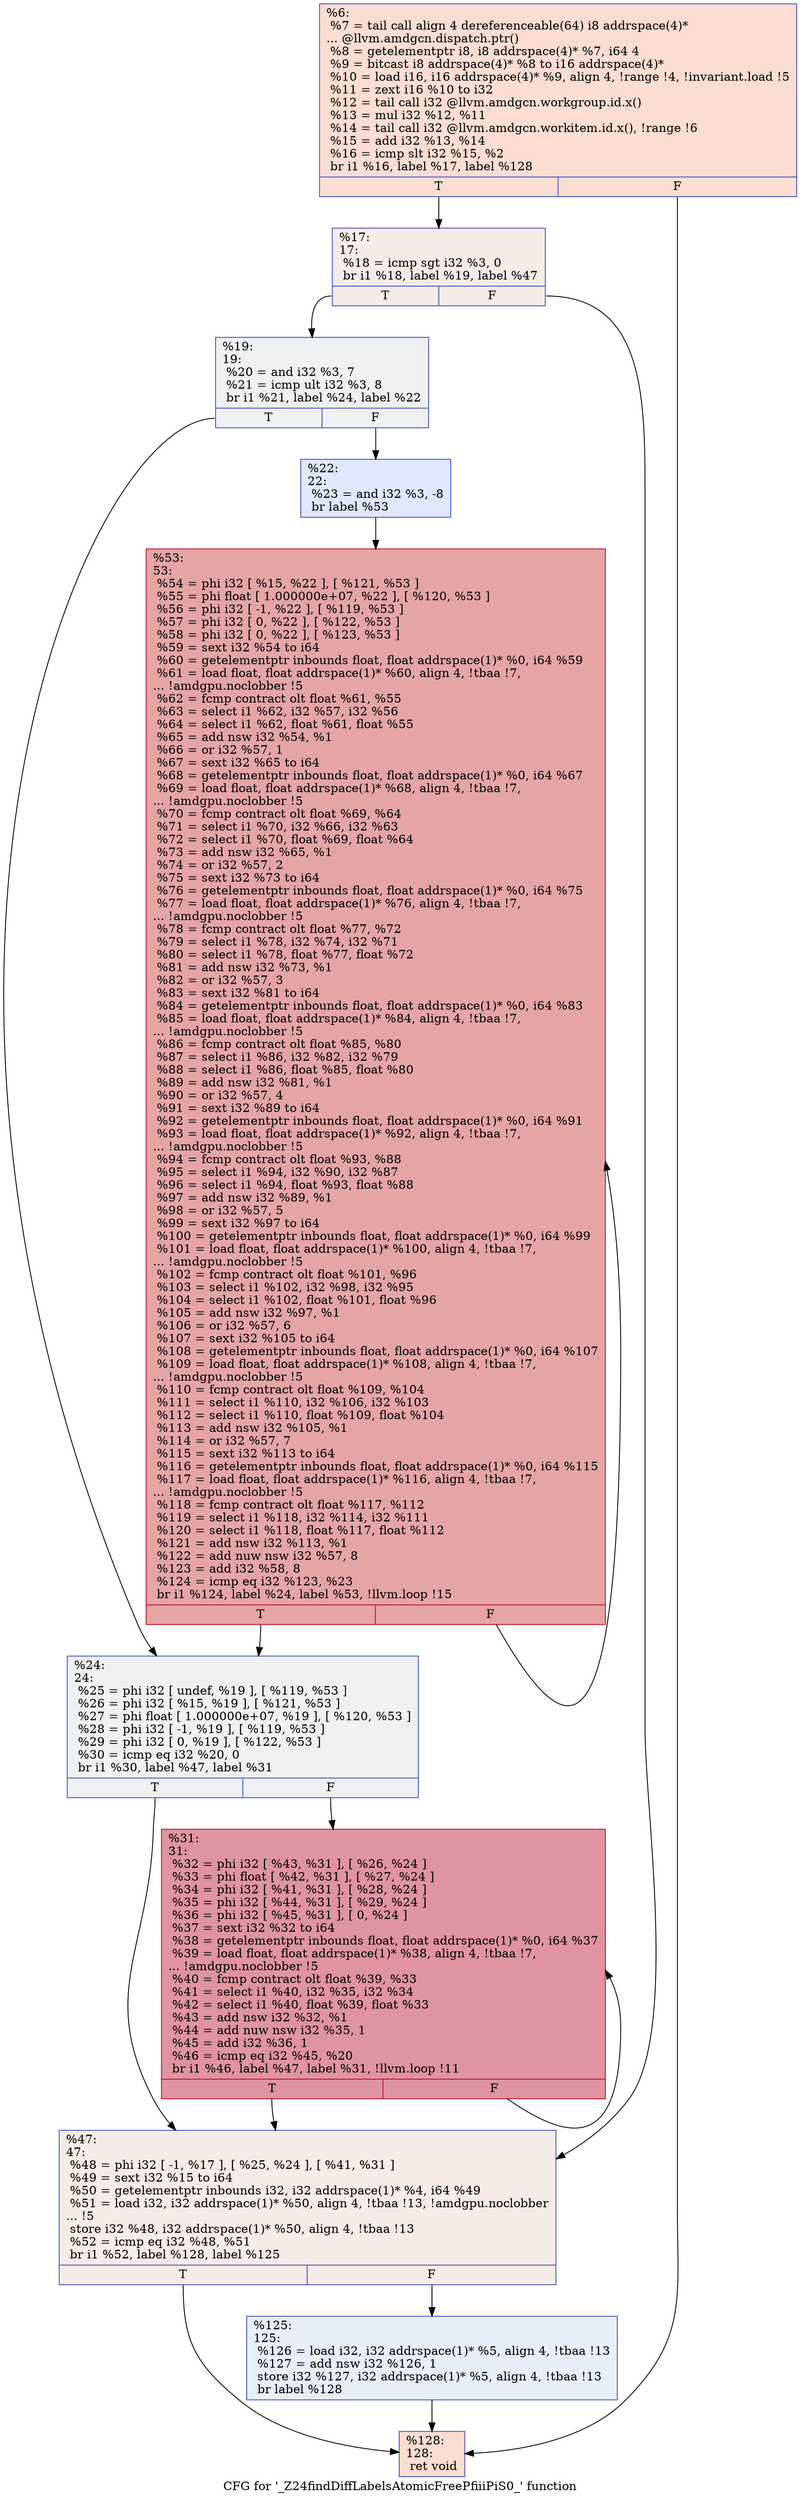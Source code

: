 digraph "CFG for '_Z24findDiffLabelsAtomicFreePfiiiPiS0_' function" {
	label="CFG for '_Z24findDiffLabelsAtomicFreePfiiiPiS0_' function";

	Node0x45aa550 [shape=record,color="#3d50c3ff", style=filled, fillcolor="#f7b39670",label="{%6:\l  %7 = tail call align 4 dereferenceable(64) i8 addrspace(4)*\l... @llvm.amdgcn.dispatch.ptr()\l  %8 = getelementptr i8, i8 addrspace(4)* %7, i64 4\l  %9 = bitcast i8 addrspace(4)* %8 to i16 addrspace(4)*\l  %10 = load i16, i16 addrspace(4)* %9, align 4, !range !4, !invariant.load !5\l  %11 = zext i16 %10 to i32\l  %12 = tail call i32 @llvm.amdgcn.workgroup.id.x()\l  %13 = mul i32 %12, %11\l  %14 = tail call i32 @llvm.amdgcn.workitem.id.x(), !range !6\l  %15 = add i32 %13, %14\l  %16 = icmp slt i32 %15, %2\l  br i1 %16, label %17, label %128\l|{<s0>T|<s1>F}}"];
	Node0x45aa550:s0 -> Node0x45aae70;
	Node0x45aa550:s1 -> Node0x45ac560;
	Node0x45aae70 [shape=record,color="#3d50c3ff", style=filled, fillcolor="#ead5c970",label="{%17:\l17:                                               \l  %18 = icmp sgt i32 %3, 0\l  br i1 %18, label %19, label %47\l|{<s0>T|<s1>F}}"];
	Node0x45aae70:s0 -> Node0x45ac730;
	Node0x45aae70:s1 -> Node0x45ac780;
	Node0x45ac730 [shape=record,color="#3d50c3ff", style=filled, fillcolor="#d9dce170",label="{%19:\l19:                                               \l  %20 = and i32 %3, 7\l  %21 = icmp ult i32 %3, 8\l  br i1 %21, label %24, label %22\l|{<s0>T|<s1>F}}"];
	Node0x45ac730:s0 -> Node0x45aca40;
	Node0x45ac730:s1 -> Node0x45aca90;
	Node0x45aca90 [shape=record,color="#3d50c3ff", style=filled, fillcolor="#b5cdfa70",label="{%22:\l22:                                               \l  %23 = and i32 %3, -8\l  br label %53\l}"];
	Node0x45aca90 -> Node0x45acc90;
	Node0x45aca40 [shape=record,color="#3d50c3ff", style=filled, fillcolor="#d9dce170",label="{%24:\l24:                                               \l  %25 = phi i32 [ undef, %19 ], [ %119, %53 ]\l  %26 = phi i32 [ %15, %19 ], [ %121, %53 ]\l  %27 = phi float [ 1.000000e+07, %19 ], [ %120, %53 ]\l  %28 = phi i32 [ -1, %19 ], [ %119, %53 ]\l  %29 = phi i32 [ 0, %19 ], [ %122, %53 ]\l  %30 = icmp eq i32 %20, 0\l  br i1 %30, label %47, label %31\l|{<s0>T|<s1>F}}"];
	Node0x45aca40:s0 -> Node0x45ac780;
	Node0x45aca40:s1 -> Node0x45ae170;
	Node0x45ae170 [shape=record,color="#b70d28ff", style=filled, fillcolor="#b70d2870",label="{%31:\l31:                                               \l  %32 = phi i32 [ %43, %31 ], [ %26, %24 ]\l  %33 = phi float [ %42, %31 ], [ %27, %24 ]\l  %34 = phi i32 [ %41, %31 ], [ %28, %24 ]\l  %35 = phi i32 [ %44, %31 ], [ %29, %24 ]\l  %36 = phi i32 [ %45, %31 ], [ 0, %24 ]\l  %37 = sext i32 %32 to i64\l  %38 = getelementptr inbounds float, float addrspace(1)* %0, i64 %37\l  %39 = load float, float addrspace(1)* %38, align 4, !tbaa !7,\l... !amdgpu.noclobber !5\l  %40 = fcmp contract olt float %39, %33\l  %41 = select i1 %40, i32 %35, i32 %34\l  %42 = select i1 %40, float %39, float %33\l  %43 = add nsw i32 %32, %1\l  %44 = add nuw nsw i32 %35, 1\l  %45 = add i32 %36, 1\l  %46 = icmp eq i32 %45, %20\l  br i1 %46, label %47, label %31, !llvm.loop !11\l|{<s0>T|<s1>F}}"];
	Node0x45ae170:s0 -> Node0x45ac780;
	Node0x45ae170:s1 -> Node0x45ae170;
	Node0x45ac780 [shape=record,color="#3d50c3ff", style=filled, fillcolor="#ead5c970",label="{%47:\l47:                                               \l  %48 = phi i32 [ -1, %17 ], [ %25, %24 ], [ %41, %31 ]\l  %49 = sext i32 %15 to i64\l  %50 = getelementptr inbounds i32, i32 addrspace(1)* %4, i64 %49\l  %51 = load i32, i32 addrspace(1)* %50, align 4, !tbaa !13, !amdgpu.noclobber\l... !5\l  store i32 %48, i32 addrspace(1)* %50, align 4, !tbaa !13\l  %52 = icmp eq i32 %48, %51\l  br i1 %52, label %128, label %125\l|{<s0>T|<s1>F}}"];
	Node0x45ac780:s0 -> Node0x45ac560;
	Node0x45ac780:s1 -> Node0x45ac510;
	Node0x45acc90 [shape=record,color="#b70d28ff", style=filled, fillcolor="#c5333470",label="{%53:\l53:                                               \l  %54 = phi i32 [ %15, %22 ], [ %121, %53 ]\l  %55 = phi float [ 1.000000e+07, %22 ], [ %120, %53 ]\l  %56 = phi i32 [ -1, %22 ], [ %119, %53 ]\l  %57 = phi i32 [ 0, %22 ], [ %122, %53 ]\l  %58 = phi i32 [ 0, %22 ], [ %123, %53 ]\l  %59 = sext i32 %54 to i64\l  %60 = getelementptr inbounds float, float addrspace(1)* %0, i64 %59\l  %61 = load float, float addrspace(1)* %60, align 4, !tbaa !7,\l... !amdgpu.noclobber !5\l  %62 = fcmp contract olt float %61, %55\l  %63 = select i1 %62, i32 %57, i32 %56\l  %64 = select i1 %62, float %61, float %55\l  %65 = add nsw i32 %54, %1\l  %66 = or i32 %57, 1\l  %67 = sext i32 %65 to i64\l  %68 = getelementptr inbounds float, float addrspace(1)* %0, i64 %67\l  %69 = load float, float addrspace(1)* %68, align 4, !tbaa !7,\l... !amdgpu.noclobber !5\l  %70 = fcmp contract olt float %69, %64\l  %71 = select i1 %70, i32 %66, i32 %63\l  %72 = select i1 %70, float %69, float %64\l  %73 = add nsw i32 %65, %1\l  %74 = or i32 %57, 2\l  %75 = sext i32 %73 to i64\l  %76 = getelementptr inbounds float, float addrspace(1)* %0, i64 %75\l  %77 = load float, float addrspace(1)* %76, align 4, !tbaa !7,\l... !amdgpu.noclobber !5\l  %78 = fcmp contract olt float %77, %72\l  %79 = select i1 %78, i32 %74, i32 %71\l  %80 = select i1 %78, float %77, float %72\l  %81 = add nsw i32 %73, %1\l  %82 = or i32 %57, 3\l  %83 = sext i32 %81 to i64\l  %84 = getelementptr inbounds float, float addrspace(1)* %0, i64 %83\l  %85 = load float, float addrspace(1)* %84, align 4, !tbaa !7,\l... !amdgpu.noclobber !5\l  %86 = fcmp contract olt float %85, %80\l  %87 = select i1 %86, i32 %82, i32 %79\l  %88 = select i1 %86, float %85, float %80\l  %89 = add nsw i32 %81, %1\l  %90 = or i32 %57, 4\l  %91 = sext i32 %89 to i64\l  %92 = getelementptr inbounds float, float addrspace(1)* %0, i64 %91\l  %93 = load float, float addrspace(1)* %92, align 4, !tbaa !7,\l... !amdgpu.noclobber !5\l  %94 = fcmp contract olt float %93, %88\l  %95 = select i1 %94, i32 %90, i32 %87\l  %96 = select i1 %94, float %93, float %88\l  %97 = add nsw i32 %89, %1\l  %98 = or i32 %57, 5\l  %99 = sext i32 %97 to i64\l  %100 = getelementptr inbounds float, float addrspace(1)* %0, i64 %99\l  %101 = load float, float addrspace(1)* %100, align 4, !tbaa !7,\l... !amdgpu.noclobber !5\l  %102 = fcmp contract olt float %101, %96\l  %103 = select i1 %102, i32 %98, i32 %95\l  %104 = select i1 %102, float %101, float %96\l  %105 = add nsw i32 %97, %1\l  %106 = or i32 %57, 6\l  %107 = sext i32 %105 to i64\l  %108 = getelementptr inbounds float, float addrspace(1)* %0, i64 %107\l  %109 = load float, float addrspace(1)* %108, align 4, !tbaa !7,\l... !amdgpu.noclobber !5\l  %110 = fcmp contract olt float %109, %104\l  %111 = select i1 %110, i32 %106, i32 %103\l  %112 = select i1 %110, float %109, float %104\l  %113 = add nsw i32 %105, %1\l  %114 = or i32 %57, 7\l  %115 = sext i32 %113 to i64\l  %116 = getelementptr inbounds float, float addrspace(1)* %0, i64 %115\l  %117 = load float, float addrspace(1)* %116, align 4, !tbaa !7,\l... !amdgpu.noclobber !5\l  %118 = fcmp contract olt float %117, %112\l  %119 = select i1 %118, i32 %114, i32 %111\l  %120 = select i1 %118, float %117, float %112\l  %121 = add nsw i32 %113, %1\l  %122 = add nuw nsw i32 %57, 8\l  %123 = add i32 %58, 8\l  %124 = icmp eq i32 %123, %23\l  br i1 %124, label %24, label %53, !llvm.loop !15\l|{<s0>T|<s1>F}}"];
	Node0x45acc90:s0 -> Node0x45aca40;
	Node0x45acc90:s1 -> Node0x45acc90;
	Node0x45ac510 [shape=record,color="#3d50c3ff", style=filled, fillcolor="#cbd8ee70",label="{%125:\l125:                                              \l  %126 = load i32, i32 addrspace(1)* %5, align 4, !tbaa !13\l  %127 = add nsw i32 %126, 1\l  store i32 %127, i32 addrspace(1)* %5, align 4, !tbaa !13\l  br label %128\l}"];
	Node0x45ac510 -> Node0x45ac560;
	Node0x45ac560 [shape=record,color="#3d50c3ff", style=filled, fillcolor="#f7b39670",label="{%128:\l128:                                              \l  ret void\l}"];
}

